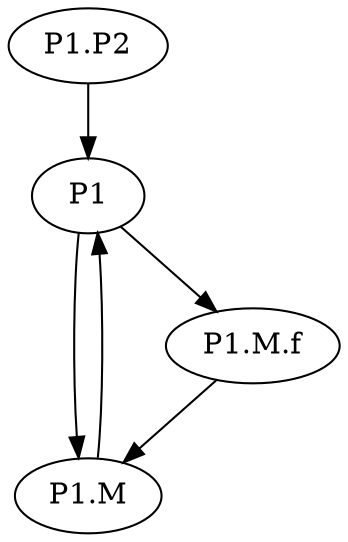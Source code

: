 digraph DependencyGraph {
	"P1" ->"P1.M"
	"P1" ->"P1.M.f"
	"P1.M" -> "P1"
	"P1.M.f" -> "P1.M"
	"P1.P2" -> "P1"
}